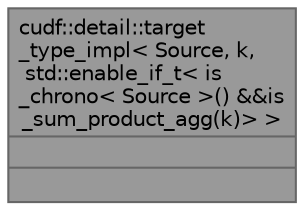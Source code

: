 digraph "cudf::detail::target_type_impl&lt; Source, k, std::enable_if_t&lt; is_chrono&lt; Source &gt;() &amp;&amp;is_sum_product_agg(k)&gt; &gt;"
{
 // LATEX_PDF_SIZE
  bgcolor="transparent";
  edge [fontname=Helvetica,fontsize=10,labelfontname=Helvetica,labelfontsize=10];
  node [fontname=Helvetica,fontsize=10,shape=box,height=0.2,width=0.4];
  Node1 [id="Node000001",shape=plain,label=<<TABLE CELLBORDER="0" BORDER="1"><TR><TD COLSPAN="2" CELLPADDING="1" CELLSPACING="0">cudf::detail::target<BR ALIGN="LEFT"/>_type_impl&lt; Source, k,<BR ALIGN="LEFT"/> std::enable_if_t&lt; is<BR ALIGN="LEFT"/>_chrono&lt; Source &gt;() &amp;&amp;is<BR ALIGN="LEFT"/>_sum_product_agg(k)&gt; &gt;</TD></TR>
<HR/>
<TR><TD COLSPAN="2" CELLPADDING="1" CELLSPACING="0">&nbsp;</TD></TR>
<HR/>
<TR><TD COLSPAN="2" CELLPADDING="1" CELLSPACING="0">&nbsp;</TD></TR>
</TABLE>>
,height=0.2,width=0.4,color="gray40", fillcolor="grey60", style="filled", fontcolor="black",tooltip=" "];
}
